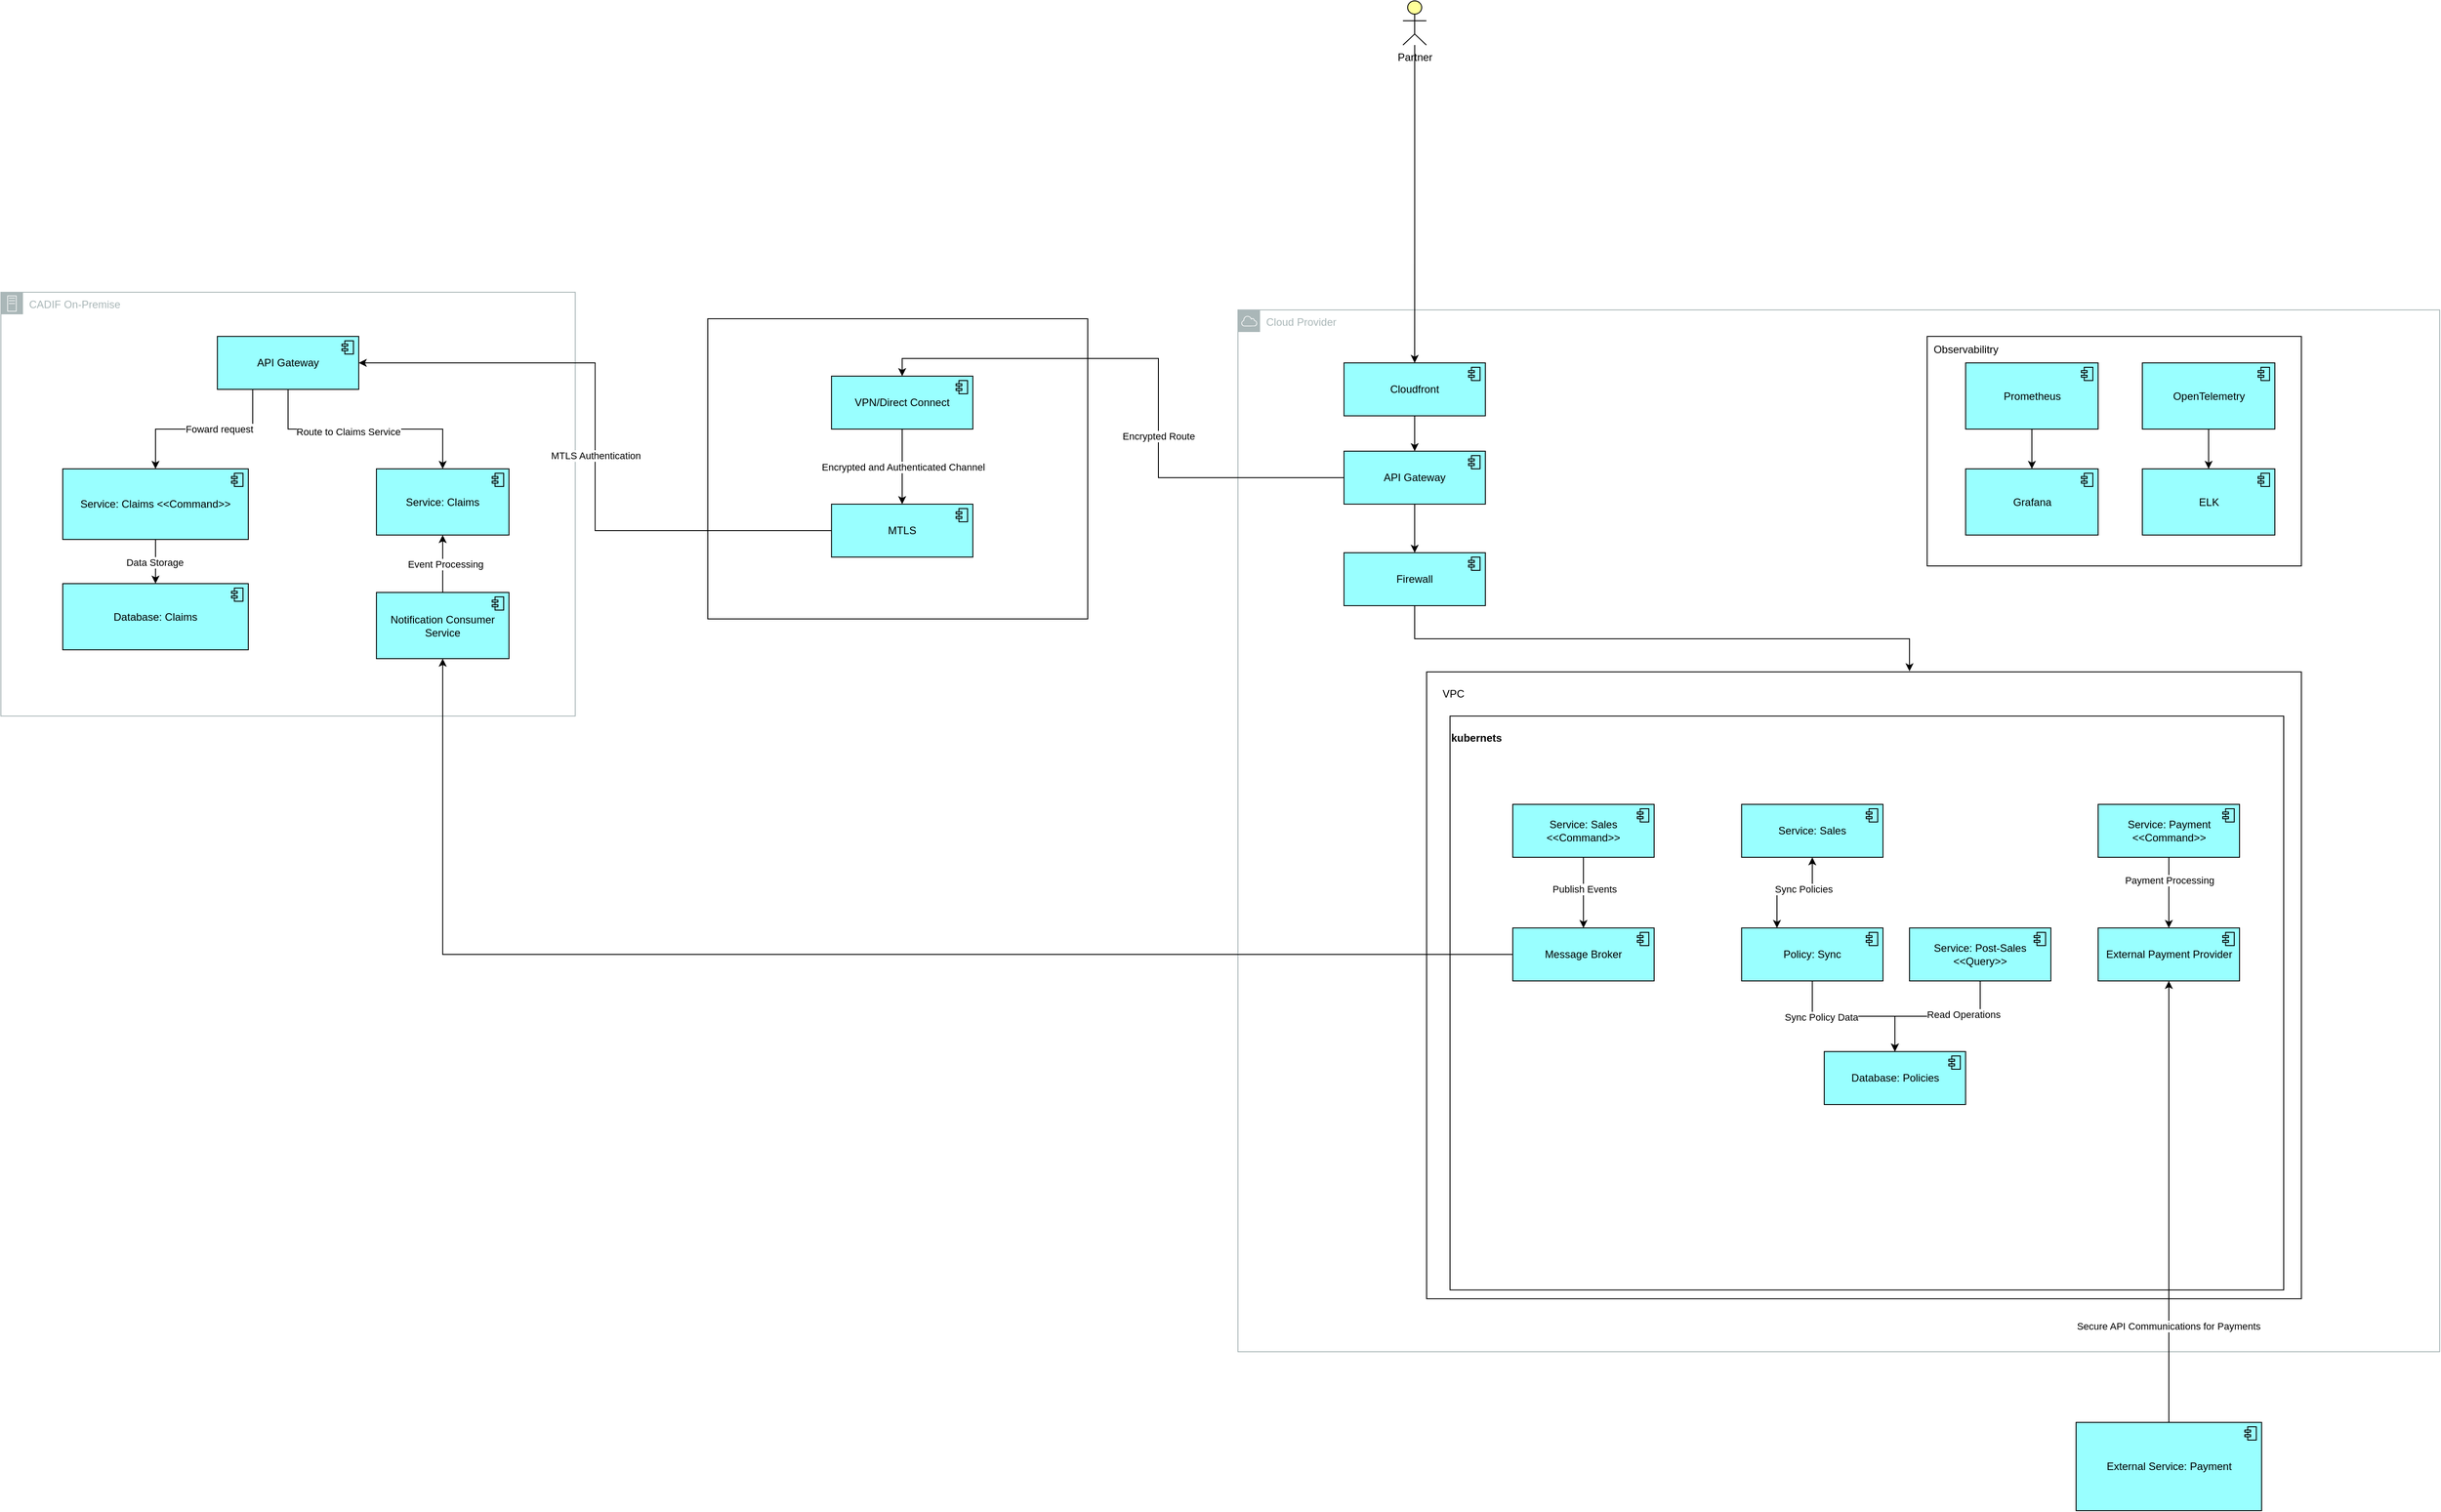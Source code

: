 <mxfile version="24.8.4">
  <diagram name="Página-1" id="ylXK99fzAm1Glx5UxfYu">
    <mxGraphModel dx="2457" dy="2059" grid="1" gridSize="10" guides="1" tooltips="1" connect="1" arrows="1" fold="1" page="1" pageScale="1" pageWidth="827" pageHeight="1169" math="0" shadow="0">
      <root>
        <mxCell id="0" />
        <mxCell id="1" parent="0" />
        <mxCell id="ZYWwGjfgmMT3p-89F5cJ-2" value="Cloud Provider" style="sketch=0;outlineConnect=0;gradientColor=none;html=1;whiteSpace=wrap;fontSize=12;fontStyle=0;shape=mxgraph.aws4.group;grIcon=mxgraph.aws4.group_aws_cloud;strokeColor=#AAB7B8;fillColor=none;verticalAlign=top;align=left;spacingLeft=30;fontColor=#AAB7B8;dashed=0;" vertex="1" parent="1">
          <mxGeometry x="770" y="240" width="1360" height="1180" as="geometry" />
        </mxCell>
        <mxCell id="ZYWwGjfgmMT3p-89F5cJ-19" value="" style="rounded=0;whiteSpace=wrap;html=1;fillColor=none;" vertex="1" parent="1">
          <mxGeometry x="983.5" y="650" width="990" height="710" as="geometry" />
        </mxCell>
        <mxCell id="ZYWwGjfgmMT3p-89F5cJ-14" value="" style="rounded=0;whiteSpace=wrap;html=1;fillColor=none;" vertex="1" parent="1">
          <mxGeometry x="1550" y="270" width="423.5" height="260" as="geometry" />
        </mxCell>
        <mxCell id="ZYWwGjfgmMT3p-89F5cJ-1" value="CADIF On-Premise" style="sketch=0;outlineConnect=0;gradientColor=none;html=1;whiteSpace=wrap;fontSize=12;fontStyle=0;shape=mxgraph.aws4.group;grIcon=mxgraph.aws4.group_on_premise;strokeColor=#AAB7B8;fillColor=none;verticalAlign=top;align=left;spacingLeft=30;fontColor=#AAB7B8;dashed=0;" vertex="1" parent="1">
          <mxGeometry x="-630" y="220" width="650" height="480" as="geometry" />
        </mxCell>
        <mxCell id="ZYWwGjfgmMT3p-89F5cJ-3" value="Partner" style="html=1;outlineConnect=0;whiteSpace=wrap;fillColor=#ffff99;verticalLabelPosition=bottom;verticalAlign=top;align=center;shape=mxgraph.archimate3.actor;" vertex="1" parent="1">
          <mxGeometry x="956.75" y="-110" width="26.5" height="50" as="geometry" />
        </mxCell>
        <mxCell id="ZYWwGjfgmMT3p-89F5cJ-4" value="Service: Claims" style="html=1;outlineConnect=0;whiteSpace=wrap;fillColor=#99ffff;shape=mxgraph.archimate3.application;appType=comp;archiType=square;" vertex="1" parent="1">
          <mxGeometry x="-205" y="420" width="150" height="75" as="geometry" />
        </mxCell>
        <mxCell id="ZYWwGjfgmMT3p-89F5cJ-7" style="edgeStyle=orthogonalEdgeStyle;rounded=0;orthogonalLoop=1;jettySize=auto;html=1;" edge="1" parent="1" source="ZYWwGjfgmMT3p-89F5cJ-5" target="ZYWwGjfgmMT3p-89F5cJ-6">
          <mxGeometry relative="1" as="geometry" />
        </mxCell>
        <mxCell id="ZYWwGjfgmMT3p-89F5cJ-59" value="Data Storage" style="edgeLabel;html=1;align=center;verticalAlign=middle;resizable=0;points=[];" vertex="1" connectable="0" parent="ZYWwGjfgmMT3p-89F5cJ-7">
          <mxGeometry x="-0.006" y="-1" relative="1" as="geometry">
            <mxPoint y="1" as="offset" />
          </mxGeometry>
        </mxCell>
        <mxCell id="ZYWwGjfgmMT3p-89F5cJ-5" value="Service: Claims &amp;lt;&amp;lt;Command&amp;gt;&amp;gt;" style="html=1;outlineConnect=0;whiteSpace=wrap;fillColor=#99ffff;shape=mxgraph.archimate3.application;appType=comp;archiType=square;" vertex="1" parent="1">
          <mxGeometry x="-560" y="420" width="210" height="80" as="geometry" />
        </mxCell>
        <mxCell id="ZYWwGjfgmMT3p-89F5cJ-6" value="Database: Claims" style="html=1;outlineConnect=0;whiteSpace=wrap;fillColor=#99ffff;shape=mxgraph.archimate3.application;appType=comp;archiType=square;" vertex="1" parent="1">
          <mxGeometry x="-560" y="550" width="210" height="75" as="geometry" />
        </mxCell>
        <mxCell id="ZYWwGjfgmMT3p-89F5cJ-8" value="Prometheus" style="html=1;outlineConnect=0;whiteSpace=wrap;fillColor=#99ffff;shape=mxgraph.archimate3.application;appType=comp;archiType=square;" vertex="1" parent="1">
          <mxGeometry x="1593.5" y="300" width="150" height="75" as="geometry" />
        </mxCell>
        <mxCell id="ZYWwGjfgmMT3p-89F5cJ-9" value="Grafana" style="html=1;outlineConnect=0;whiteSpace=wrap;fillColor=#99ffff;shape=mxgraph.archimate3.application;appType=comp;archiType=square;" vertex="1" parent="1">
          <mxGeometry x="1593.5" y="420" width="150" height="75" as="geometry" />
        </mxCell>
        <mxCell id="ZYWwGjfgmMT3p-89F5cJ-10" style="edgeStyle=orthogonalEdgeStyle;rounded=0;orthogonalLoop=1;jettySize=auto;html=1;exitX=0.5;exitY=1;exitDx=0;exitDy=0;exitPerimeter=0;entryX=0.5;entryY=0;entryDx=0;entryDy=0;entryPerimeter=0;" edge="1" parent="1" source="ZYWwGjfgmMT3p-89F5cJ-8" target="ZYWwGjfgmMT3p-89F5cJ-9">
          <mxGeometry relative="1" as="geometry" />
        </mxCell>
        <mxCell id="ZYWwGjfgmMT3p-89F5cJ-11" value="OpenTelemetry" style="html=1;outlineConnect=0;whiteSpace=wrap;fillColor=#99ffff;shape=mxgraph.archimate3.application;appType=comp;archiType=square;" vertex="1" parent="1">
          <mxGeometry x="1793.5" y="300" width="150" height="75" as="geometry" />
        </mxCell>
        <mxCell id="ZYWwGjfgmMT3p-89F5cJ-12" value="ELK" style="html=1;outlineConnect=0;whiteSpace=wrap;fillColor=#99ffff;shape=mxgraph.archimate3.application;appType=comp;archiType=square;" vertex="1" parent="1">
          <mxGeometry x="1793.5" y="420" width="150" height="75" as="geometry" />
        </mxCell>
        <mxCell id="ZYWwGjfgmMT3p-89F5cJ-13" style="edgeStyle=orthogonalEdgeStyle;rounded=0;orthogonalLoop=1;jettySize=auto;html=1;exitX=0.5;exitY=1;exitDx=0;exitDy=0;exitPerimeter=0;entryX=0.5;entryY=0;entryDx=0;entryDy=0;entryPerimeter=0;" edge="1" parent="1" source="ZYWwGjfgmMT3p-89F5cJ-11" target="ZYWwGjfgmMT3p-89F5cJ-12">
          <mxGeometry relative="1" as="geometry" />
        </mxCell>
        <mxCell id="ZYWwGjfgmMT3p-89F5cJ-15" value="Observabilitry" style="text;html=1;align=center;verticalAlign=middle;whiteSpace=wrap;rounded=0;" vertex="1" parent="1">
          <mxGeometry x="1563.5" y="270" width="60" height="30" as="geometry" />
        </mxCell>
        <mxCell id="ZYWwGjfgmMT3p-89F5cJ-16" value="Cloudfront" style="html=1;outlineConnect=0;whiteSpace=wrap;fillColor=#99ffff;shape=mxgraph.archimate.application;appType=comp" vertex="1" parent="1">
          <mxGeometry x="890" y="300" width="160" height="60" as="geometry" />
        </mxCell>
        <mxCell id="ZYWwGjfgmMT3p-89F5cJ-17" value="API Gateway" style="html=1;outlineConnect=0;whiteSpace=wrap;fillColor=#99ffff;shape=mxgraph.archimate.application;appType=comp" vertex="1" parent="1">
          <mxGeometry x="890" y="400" width="160" height="60" as="geometry" />
        </mxCell>
        <mxCell id="ZYWwGjfgmMT3p-89F5cJ-18" value="Firewall" style="html=1;outlineConnect=0;whiteSpace=wrap;fillColor=#99ffff;shape=mxgraph.archimate.application;appType=comp" vertex="1" parent="1">
          <mxGeometry x="890" y="515" width="160" height="60" as="geometry" />
        </mxCell>
        <mxCell id="ZYWwGjfgmMT3p-89F5cJ-20" value="VPC" style="text;html=1;align=center;verticalAlign=middle;whiteSpace=wrap;rounded=0;" vertex="1" parent="1">
          <mxGeometry x="983.5" y="660" width="60" height="30" as="geometry" />
        </mxCell>
        <mxCell id="ZYWwGjfgmMT3p-89F5cJ-21" style="edgeStyle=orthogonalEdgeStyle;rounded=0;orthogonalLoop=1;jettySize=auto;html=1;entryX=0.5;entryY=0;entryDx=0;entryDy=0;entryPerimeter=0;" edge="1" parent="1" source="ZYWwGjfgmMT3p-89F5cJ-3" target="ZYWwGjfgmMT3p-89F5cJ-16">
          <mxGeometry relative="1" as="geometry" />
        </mxCell>
        <mxCell id="ZYWwGjfgmMT3p-89F5cJ-23" value="" style="rounded=0;whiteSpace=wrap;html=1;fillColor=none;" vertex="1" parent="1">
          <mxGeometry x="1010" y="700" width="943.5" height="650" as="geometry" />
        </mxCell>
        <mxCell id="ZYWwGjfgmMT3p-89F5cJ-24" value="&lt;h4&gt;kubernets&lt;/h4&gt;" style="text;html=1;align=center;verticalAlign=middle;whiteSpace=wrap;rounded=0;" vertex="1" parent="1">
          <mxGeometry x="1010" y="710" width="60" height="30" as="geometry" />
        </mxCell>
        <mxCell id="ZYWwGjfgmMT3p-89F5cJ-28" style="edgeStyle=orthogonalEdgeStyle;rounded=0;orthogonalLoop=1;jettySize=auto;html=1;" edge="1" parent="1" source="ZYWwGjfgmMT3p-89F5cJ-26" target="ZYWwGjfgmMT3p-89F5cJ-27">
          <mxGeometry relative="1" as="geometry" />
        </mxCell>
        <mxCell id="ZYWwGjfgmMT3p-89F5cJ-39" value="Publish Events" style="edgeLabel;html=1;align=center;verticalAlign=middle;resizable=0;points=[];" vertex="1" connectable="0" parent="ZYWwGjfgmMT3p-89F5cJ-28">
          <mxGeometry x="-0.129" y="1" relative="1" as="geometry">
            <mxPoint y="1" as="offset" />
          </mxGeometry>
        </mxCell>
        <mxCell id="ZYWwGjfgmMT3p-89F5cJ-26" value="Service: Sales &amp;lt;&amp;lt;Command&amp;gt;&amp;gt;" style="html=1;outlineConnect=0;whiteSpace=wrap;fillColor=#99ffff;shape=mxgraph.archimate.application;appType=comp" vertex="1" parent="1">
          <mxGeometry x="1081" y="800" width="160" height="60" as="geometry" />
        </mxCell>
        <mxCell id="ZYWwGjfgmMT3p-89F5cJ-27" value="Message Broker" style="html=1;outlineConnect=0;whiteSpace=wrap;fillColor=#99ffff;shape=mxgraph.archimate.application;appType=comp" vertex="1" parent="1">
          <mxGeometry x="1081" y="940" width="160" height="60" as="geometry" />
        </mxCell>
        <mxCell id="ZYWwGjfgmMT3p-89F5cJ-29" value="Service: Sales" style="html=1;outlineConnect=0;whiteSpace=wrap;fillColor=#99ffff;shape=mxgraph.archimate.application;appType=comp" vertex="1" parent="1">
          <mxGeometry x="1340" y="800" width="160" height="60" as="geometry" />
        </mxCell>
        <mxCell id="ZYWwGjfgmMT3p-89F5cJ-30" value="Policy: Sync" style="html=1;outlineConnect=0;whiteSpace=wrap;fillColor=#99ffff;shape=mxgraph.archimate.application;appType=comp" vertex="1" parent="1">
          <mxGeometry x="1340" y="940" width="160" height="60" as="geometry" />
        </mxCell>
        <mxCell id="ZYWwGjfgmMT3p-89F5cJ-31" style="edgeStyle=orthogonalEdgeStyle;rounded=0;orthogonalLoop=1;jettySize=auto;html=1;exitX=0.5;exitY=1;exitDx=0;exitDy=0;exitPerimeter=0;entryX=0.25;entryY=0;entryDx=0;entryDy=0;entryPerimeter=0;startArrow=classic;startFill=1;" edge="1" parent="1" source="ZYWwGjfgmMT3p-89F5cJ-29" target="ZYWwGjfgmMT3p-89F5cJ-30">
          <mxGeometry relative="1" as="geometry" />
        </mxCell>
        <mxCell id="ZYWwGjfgmMT3p-89F5cJ-38" value="Sync Policies" style="edgeLabel;html=1;align=center;verticalAlign=middle;resizable=0;points=[];" vertex="1" connectable="0" parent="ZYWwGjfgmMT3p-89F5cJ-31">
          <mxGeometry x="-0.16" y="-4" relative="1" as="geometry">
            <mxPoint as="offset" />
          </mxGeometry>
        </mxCell>
        <mxCell id="ZYWwGjfgmMT3p-89F5cJ-32" value="Service: Post-Sales &amp;lt;&amp;lt;Query&amp;gt;&amp;gt;" style="html=1;outlineConnect=0;whiteSpace=wrap;fillColor=#99ffff;shape=mxgraph.archimate.application;appType=comp" vertex="1" parent="1">
          <mxGeometry x="1530" y="940" width="160" height="60" as="geometry" />
        </mxCell>
        <mxCell id="ZYWwGjfgmMT3p-89F5cJ-33" value="Database: Policies" style="html=1;outlineConnect=0;whiteSpace=wrap;fillColor=#99ffff;shape=mxgraph.archimate.application;appType=comp" vertex="1" parent="1">
          <mxGeometry x="1433.5" y="1080" width="160" height="60" as="geometry" />
        </mxCell>
        <mxCell id="ZYWwGjfgmMT3p-89F5cJ-34" style="edgeStyle=orthogonalEdgeStyle;rounded=0;orthogonalLoop=1;jettySize=auto;html=1;exitX=0.5;exitY=1;exitDx=0;exitDy=0;exitPerimeter=0;entryX=0.5;entryY=0;entryDx=0;entryDy=0;entryPerimeter=0;" edge="1" parent="1" source="ZYWwGjfgmMT3p-89F5cJ-30" target="ZYWwGjfgmMT3p-89F5cJ-33">
          <mxGeometry relative="1" as="geometry" />
        </mxCell>
        <mxCell id="ZYWwGjfgmMT3p-89F5cJ-37" value="Sync Policy Data" style="edgeLabel;html=1;align=center;verticalAlign=middle;resizable=0;points=[];" vertex="1" connectable="0" parent="ZYWwGjfgmMT3p-89F5cJ-34">
          <mxGeometry x="-0.429" y="-1" relative="1" as="geometry">
            <mxPoint as="offset" />
          </mxGeometry>
        </mxCell>
        <mxCell id="ZYWwGjfgmMT3p-89F5cJ-35" style="edgeStyle=orthogonalEdgeStyle;rounded=0;orthogonalLoop=1;jettySize=auto;html=1;exitX=0.5;exitY=1;exitDx=0;exitDy=0;exitPerimeter=0;entryX=0.5;entryY=0;entryDx=0;entryDy=0;entryPerimeter=0;" edge="1" parent="1" source="ZYWwGjfgmMT3p-89F5cJ-32" target="ZYWwGjfgmMT3p-89F5cJ-33">
          <mxGeometry relative="1" as="geometry" />
        </mxCell>
        <mxCell id="ZYWwGjfgmMT3p-89F5cJ-36" value="Read Operations" style="edgeLabel;html=1;align=center;verticalAlign=middle;resizable=0;points=[];" vertex="1" connectable="0" parent="ZYWwGjfgmMT3p-89F5cJ-35">
          <mxGeometry x="-0.331" y="-2" relative="1" as="geometry">
            <mxPoint as="offset" />
          </mxGeometry>
        </mxCell>
        <mxCell id="ZYWwGjfgmMT3p-89F5cJ-40" value="Service: Payment &amp;lt;&amp;lt;Command&amp;gt;&amp;gt;" style="html=1;outlineConnect=0;whiteSpace=wrap;fillColor=#99ffff;shape=mxgraph.archimate.application;appType=comp" vertex="1" parent="1">
          <mxGeometry x="1743.5" y="800" width="160" height="60" as="geometry" />
        </mxCell>
        <mxCell id="ZYWwGjfgmMT3p-89F5cJ-41" value="External Payment Provider" style="html=1;outlineConnect=0;whiteSpace=wrap;fillColor=#99ffff;shape=mxgraph.archimate.application;appType=comp" vertex="1" parent="1">
          <mxGeometry x="1743.5" y="940" width="160" height="60" as="geometry" />
        </mxCell>
        <mxCell id="ZYWwGjfgmMT3p-89F5cJ-42" style="edgeStyle=orthogonalEdgeStyle;rounded=0;orthogonalLoop=1;jettySize=auto;html=1;entryX=0.5;entryY=0;entryDx=0;entryDy=0;entryPerimeter=0;" edge="1" parent="1" source="ZYWwGjfgmMT3p-89F5cJ-40" target="ZYWwGjfgmMT3p-89F5cJ-41">
          <mxGeometry relative="1" as="geometry" />
        </mxCell>
        <mxCell id="ZYWwGjfgmMT3p-89F5cJ-43" value="Payment Processing" style="edgeLabel;html=1;align=center;verticalAlign=middle;resizable=0;points=[];" vertex="1" connectable="0" parent="ZYWwGjfgmMT3p-89F5cJ-42">
          <mxGeometry x="-0.379" relative="1" as="geometry">
            <mxPoint y="1" as="offset" />
          </mxGeometry>
        </mxCell>
        <mxCell id="ZYWwGjfgmMT3p-89F5cJ-45" style="edgeStyle=orthogonalEdgeStyle;rounded=0;orthogonalLoop=1;jettySize=auto;html=1;" edge="1" parent="1" source="ZYWwGjfgmMT3p-89F5cJ-44" target="ZYWwGjfgmMT3p-89F5cJ-41">
          <mxGeometry relative="1" as="geometry" />
        </mxCell>
        <mxCell id="ZYWwGjfgmMT3p-89F5cJ-64" value="Secure API Communications for Payments" style="edgeLabel;html=1;align=center;verticalAlign=middle;resizable=0;points=[];" vertex="1" connectable="0" parent="ZYWwGjfgmMT3p-89F5cJ-45">
          <mxGeometry x="-0.557" y="1" relative="1" as="geometry">
            <mxPoint y="1" as="offset" />
          </mxGeometry>
        </mxCell>
        <mxCell id="ZYWwGjfgmMT3p-89F5cJ-44" value="External Service: Payment" style="html=1;outlineConnect=0;whiteSpace=wrap;fillColor=#99ffff;shape=mxgraph.archimate.application;appType=comp" vertex="1" parent="1">
          <mxGeometry x="1718.5" y="1500" width="210" height="100" as="geometry" />
        </mxCell>
        <mxCell id="ZYWwGjfgmMT3p-89F5cJ-47" value="" style="rounded=0;whiteSpace=wrap;html=1;" vertex="1" parent="1">
          <mxGeometry x="170" y="250" width="430" height="340" as="geometry" />
        </mxCell>
        <mxCell id="ZYWwGjfgmMT3p-89F5cJ-52" style="edgeStyle=orthogonalEdgeStyle;rounded=0;orthogonalLoop=1;jettySize=auto;html=1;exitX=0.5;exitY=1;exitDx=0;exitDy=0;exitPerimeter=0;" edge="1" parent="1" source="ZYWwGjfgmMT3p-89F5cJ-48" target="ZYWwGjfgmMT3p-89F5cJ-49">
          <mxGeometry relative="1" as="geometry" />
        </mxCell>
        <mxCell id="ZYWwGjfgmMT3p-89F5cJ-53" value="Encrypted and Authenticated Channel" style="edgeLabel;html=1;align=center;verticalAlign=middle;resizable=0;points=[];" vertex="1" connectable="0" parent="ZYWwGjfgmMT3p-89F5cJ-52">
          <mxGeometry x="0.005" y="1" relative="1" as="geometry">
            <mxPoint as="offset" />
          </mxGeometry>
        </mxCell>
        <mxCell id="ZYWwGjfgmMT3p-89F5cJ-48" value="VPN/Direct Connect" style="html=1;outlineConnect=0;whiteSpace=wrap;fillColor=#99ffff;shape=mxgraph.archimate.application;appType=comp" vertex="1" parent="1">
          <mxGeometry x="310" y="315" width="160" height="60" as="geometry" />
        </mxCell>
        <mxCell id="ZYWwGjfgmMT3p-89F5cJ-49" value="MTLS" style="html=1;outlineConnect=0;whiteSpace=wrap;fillColor=#99ffff;shape=mxgraph.archimate.application;appType=comp" vertex="1" parent="1">
          <mxGeometry x="310" y="460" width="160" height="60" as="geometry" />
        </mxCell>
        <mxCell id="ZYWwGjfgmMT3p-89F5cJ-50" style="edgeStyle=orthogonalEdgeStyle;rounded=0;orthogonalLoop=1;jettySize=auto;html=1;entryX=0.5;entryY=0;entryDx=0;entryDy=0;entryPerimeter=0;" edge="1" parent="1" source="ZYWwGjfgmMT3p-89F5cJ-17" target="ZYWwGjfgmMT3p-89F5cJ-48">
          <mxGeometry relative="1" as="geometry" />
        </mxCell>
        <mxCell id="ZYWwGjfgmMT3p-89F5cJ-51" value="Encrypted Route" style="edgeLabel;html=1;align=center;verticalAlign=middle;resizable=0;points=[];" vertex="1" connectable="0" parent="ZYWwGjfgmMT3p-89F5cJ-50">
          <mxGeometry x="-0.212" relative="1" as="geometry">
            <mxPoint y="1" as="offset" />
          </mxGeometry>
        </mxCell>
        <mxCell id="ZYWwGjfgmMT3p-89F5cJ-58" style="edgeStyle=orthogonalEdgeStyle;rounded=0;orthogonalLoop=1;jettySize=auto;html=1;exitX=0.25;exitY=1;exitDx=0;exitDy=0;exitPerimeter=0;" edge="1" parent="1" source="ZYWwGjfgmMT3p-89F5cJ-54" target="ZYWwGjfgmMT3p-89F5cJ-5">
          <mxGeometry relative="1" as="geometry" />
        </mxCell>
        <mxCell id="ZYWwGjfgmMT3p-89F5cJ-61" value="Foward request" style="edgeLabel;html=1;align=center;verticalAlign=middle;resizable=0;points=[];" vertex="1" connectable="0" parent="ZYWwGjfgmMT3p-89F5cJ-58">
          <mxGeometry x="-0.171" relative="1" as="geometry">
            <mxPoint as="offset" />
          </mxGeometry>
        </mxCell>
        <mxCell id="ZYWwGjfgmMT3p-89F5cJ-54" value="API Gateway" style="html=1;outlineConnect=0;whiteSpace=wrap;fillColor=#99ffff;shape=mxgraph.archimate.application;appType=comp" vertex="1" parent="1">
          <mxGeometry x="-385" y="270" width="160" height="60" as="geometry" />
        </mxCell>
        <mxCell id="ZYWwGjfgmMT3p-89F5cJ-55" style="edgeStyle=orthogonalEdgeStyle;rounded=0;orthogonalLoop=1;jettySize=auto;html=1;entryX=1;entryY=0.5;entryDx=0;entryDy=0;entryPerimeter=0;" edge="1" parent="1" source="ZYWwGjfgmMT3p-89F5cJ-49" target="ZYWwGjfgmMT3p-89F5cJ-54">
          <mxGeometry relative="1" as="geometry" />
        </mxCell>
        <mxCell id="ZYWwGjfgmMT3p-89F5cJ-56" value="MTLS Authentication" style="edgeLabel;html=1;align=center;verticalAlign=middle;resizable=0;points=[];" vertex="1" connectable="0" parent="ZYWwGjfgmMT3p-89F5cJ-55">
          <mxGeometry x="-0.027" relative="1" as="geometry">
            <mxPoint as="offset" />
          </mxGeometry>
        </mxCell>
        <mxCell id="ZYWwGjfgmMT3p-89F5cJ-57" style="edgeStyle=orthogonalEdgeStyle;rounded=0;orthogonalLoop=1;jettySize=auto;html=1;exitX=0.5;exitY=1;exitDx=0;exitDy=0;exitPerimeter=0;entryX=0.5;entryY=0;entryDx=0;entryDy=0;entryPerimeter=0;" edge="1" parent="1" source="ZYWwGjfgmMT3p-89F5cJ-54" target="ZYWwGjfgmMT3p-89F5cJ-4">
          <mxGeometry relative="1" as="geometry" />
        </mxCell>
        <mxCell id="ZYWwGjfgmMT3p-89F5cJ-60" value="Route to Claims Service" style="edgeLabel;html=1;align=center;verticalAlign=middle;resizable=0;points=[];" vertex="1" connectable="0" parent="ZYWwGjfgmMT3p-89F5cJ-57">
          <mxGeometry x="-0.148" y="-3" relative="1" as="geometry">
            <mxPoint as="offset" />
          </mxGeometry>
        </mxCell>
        <mxCell id="ZYWwGjfgmMT3p-89F5cJ-62" style="edgeStyle=orthogonalEdgeStyle;rounded=0;orthogonalLoop=1;jettySize=auto;html=1;exitX=0.5;exitY=1;exitDx=0;exitDy=0;exitPerimeter=0;entryX=0.552;entryY=-0.001;entryDx=0;entryDy=0;entryPerimeter=0;" edge="1" parent="1" source="ZYWwGjfgmMT3p-89F5cJ-18" target="ZYWwGjfgmMT3p-89F5cJ-19">
          <mxGeometry relative="1" as="geometry" />
        </mxCell>
        <mxCell id="ZYWwGjfgmMT3p-89F5cJ-63" style="edgeStyle=orthogonalEdgeStyle;rounded=0;orthogonalLoop=1;jettySize=auto;html=1;exitX=0.5;exitY=1;exitDx=0;exitDy=0;exitPerimeter=0;entryX=0.5;entryY=0;entryDx=0;entryDy=0;entryPerimeter=0;" edge="1" parent="1" source="ZYWwGjfgmMT3p-89F5cJ-17" target="ZYWwGjfgmMT3p-89F5cJ-18">
          <mxGeometry relative="1" as="geometry" />
        </mxCell>
        <mxCell id="ZYWwGjfgmMT3p-89F5cJ-67" value="" style="edgeStyle=orthogonalEdgeStyle;rounded=0;orthogonalLoop=1;jettySize=auto;html=1;exitX=0;exitY=0.5;exitDx=0;exitDy=0;exitPerimeter=0;" edge="1" parent="1" source="ZYWwGjfgmMT3p-89F5cJ-27" target="ZYWwGjfgmMT3p-89F5cJ-66">
          <mxGeometry relative="1" as="geometry">
            <mxPoint x="1081" y="970" as="sourcePoint" />
            <mxPoint x="-130" y="495" as="targetPoint" />
          </mxGeometry>
        </mxCell>
        <mxCell id="ZYWwGjfgmMT3p-89F5cJ-66" value="Notification Consumer Service" style="html=1;outlineConnect=0;whiteSpace=wrap;fillColor=#99ffff;shape=mxgraph.archimate3.application;appType=comp;archiType=square;" vertex="1" parent="1">
          <mxGeometry x="-205" y="560" width="150" height="75" as="geometry" />
        </mxCell>
        <mxCell id="ZYWwGjfgmMT3p-89F5cJ-68" style="edgeStyle=orthogonalEdgeStyle;rounded=0;orthogonalLoop=1;jettySize=auto;html=1;exitX=0.5;exitY=0;exitDx=0;exitDy=0;exitPerimeter=0;entryX=0.5;entryY=1;entryDx=0;entryDy=0;entryPerimeter=0;" edge="1" parent="1" source="ZYWwGjfgmMT3p-89F5cJ-66" target="ZYWwGjfgmMT3p-89F5cJ-4">
          <mxGeometry relative="1" as="geometry" />
        </mxCell>
        <mxCell id="ZYWwGjfgmMT3p-89F5cJ-69" value="Event Processing" style="edgeLabel;html=1;align=center;verticalAlign=middle;resizable=0;points=[];" vertex="1" connectable="0" parent="ZYWwGjfgmMT3p-89F5cJ-68">
          <mxGeometry x="0.037" y="-3" relative="1" as="geometry">
            <mxPoint y="1" as="offset" />
          </mxGeometry>
        </mxCell>
        <mxCell id="ZYWwGjfgmMT3p-89F5cJ-70" style="edgeStyle=orthogonalEdgeStyle;rounded=0;orthogonalLoop=1;jettySize=auto;html=1;exitX=0.5;exitY=1;exitDx=0;exitDy=0;exitPerimeter=0;entryX=0.5;entryY=0;entryDx=0;entryDy=0;entryPerimeter=0;" edge="1" parent="1" source="ZYWwGjfgmMT3p-89F5cJ-16" target="ZYWwGjfgmMT3p-89F5cJ-17">
          <mxGeometry relative="1" as="geometry" />
        </mxCell>
      </root>
    </mxGraphModel>
  </diagram>
</mxfile>
